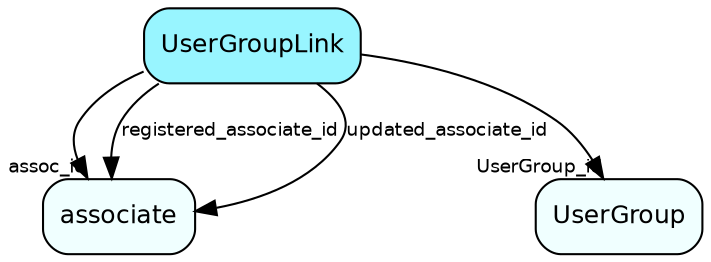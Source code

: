 digraph UserGroupLink  {
node [shape = box style="rounded, filled" fontname = "Helvetica" fontsize = "12" ]
edge [fontname = "Helvetica" fontsize = "9"]

UserGroupLink[fillcolor = "cadetblue1"]
associate[fillcolor = "azure1"]
UserGroup[fillcolor = "azure1"]
UserGroupLink -> associate [headlabel = "assoc_id"]
UserGroupLink -> UserGroup [headlabel = "UserGroup_id"]
UserGroupLink -> associate [label = "registered_associate_id"]
UserGroupLink -> associate [label = "updated_associate_id"]
}
